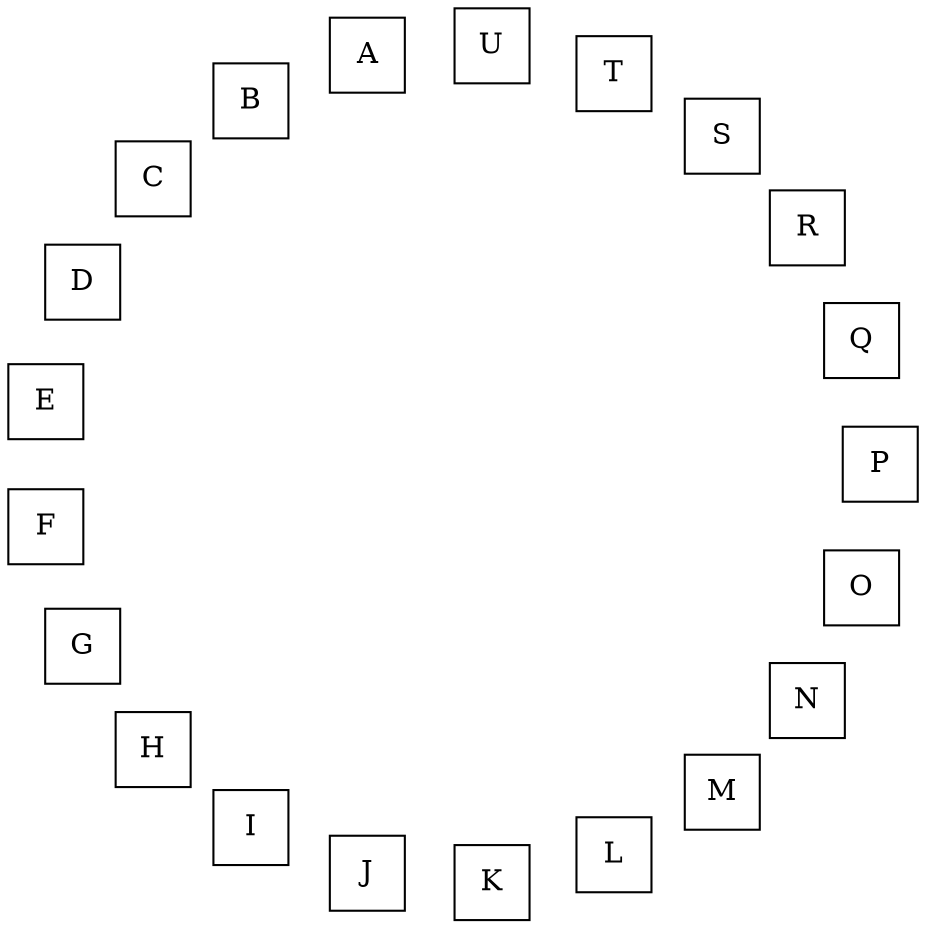 graph {
graph [layout = neato,
overlap = false,
outputorder = edgesfirst
splines=true
]
{
Q[label="Q", pos="9.555728057861407,2.947551744109042!", shape = "square"];
R[label="R", pos="8.262387743159948,5.63320058063622!", shape = "square"];
S[label="S", pos="6.2348980185873355,7.818314824680298!", shape = "square"];
T[label="T", pos="3.65341024366395,9.308737486442043!", shape = "square"];
U[label="U", pos="0.7473009358642417,9.972037971811801!", shape = "square"];
A[label="A", pos="-2.2252093395631434,9.749279121818237!", shape = "square"];
B[label="B", pos="-5.000000000000002,8.660254037844386!", shape = "square"];
C[label="C", pos="-7.330518718298263,6.801727377709193!", shape = "square"];
D[label="D", pos="-9.00968867902419,4.338837391175582!", shape = "square"];
E[label="E", pos="-9.888308262251286,1.4904226617617429!", shape = "square"];
F[label="F", pos="-9.888308262251286,-1.4904226617617446!", shape = "square"];
G[label="G", pos="-9.009688679024192,-4.33883739117558!", shape = "square"];
H[label="H", pos="-7.330518718298262,-6.801727377709195!", shape = "square"];
I[label="I", pos="-4.9999999999999964,-8.660254037844389!", shape = "square"];
J[label="J", pos="-2.225209339563146,-9.749279121818237!", shape = "square"];
K[label="K", pos="0.7473009358642436,-9.972037971811801!", shape = "square"];
L[label="L", pos="3.653410243663954,-9.308737486442041!", shape = "square"];
M[label="M", pos="6.234898018587334,-7.818314824680299!", shape = "square"];
N[label="N", pos="8.262387743159948,-5.6332005806362195!", shape = "square"];
O[label="O", pos="9.555728057861408,-2.9475517441090386!", shape = "square"];
P[label="P", pos="10.0,-2.4492935982947065e-15!", shape = "square"];
}
}
